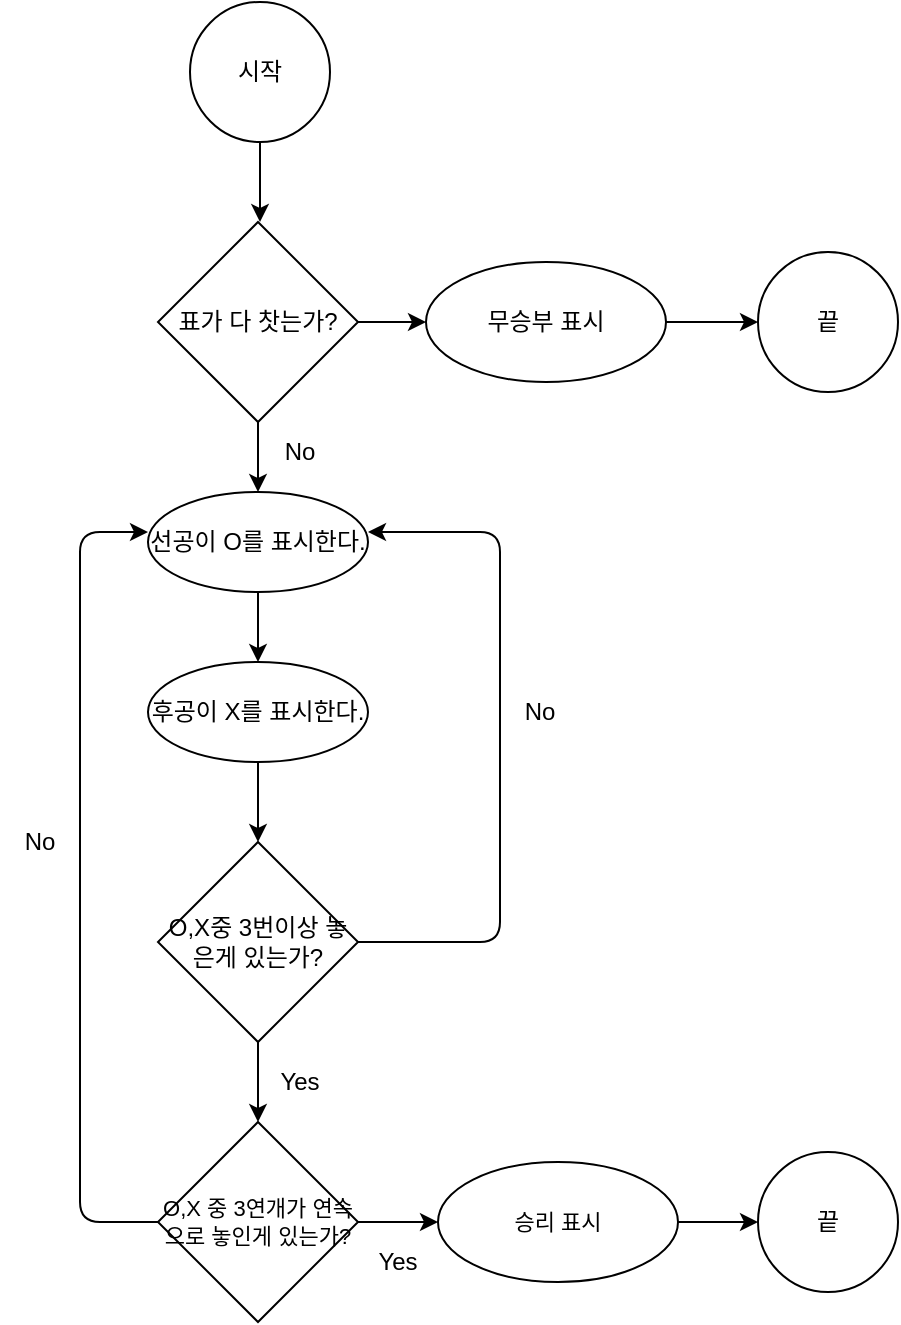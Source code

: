<mxfile>
    <diagram id="aYjUh0UWEv67jNJQMN45" name="페이지-1">
        <mxGraphModel dx="749" dy="670" grid="1" gridSize="10" guides="1" tooltips="1" connect="1" arrows="1" fold="1" page="1" pageScale="1" pageWidth="827" pageHeight="1169" math="0" shadow="0">
            <root>
                <mxCell id="0"/>
                <mxCell id="1" parent="0"/>
                <mxCell id="20" value="" style="edgeStyle=none;html=1;" edge="1" parent="1" source="2">
                    <mxGeometry relative="1" as="geometry">
                        <mxPoint x="200" y="160" as="targetPoint"/>
                    </mxGeometry>
                </mxCell>
                <mxCell id="2" value="시작" style="ellipse;whiteSpace=wrap;html=1;aspect=fixed;" vertex="1" parent="1">
                    <mxGeometry x="165" y="50" width="70" height="70" as="geometry"/>
                </mxCell>
                <mxCell id="29" value="" style="edgeStyle=none;html=1;" edge="1" parent="1" target="28">
                    <mxGeometry relative="1" as="geometry">
                        <mxPoint x="199" y="340.0" as="sourcePoint"/>
                    </mxGeometry>
                </mxCell>
                <mxCell id="24" value="선공이 O를 표시한다." style="ellipse;whiteSpace=wrap;html=1;" vertex="1" parent="1">
                    <mxGeometry x="144" y="295" width="110" height="50" as="geometry"/>
                </mxCell>
                <mxCell id="31" value="" style="edgeStyle=none;html=1;" edge="1" parent="1" source="28" target="30">
                    <mxGeometry relative="1" as="geometry"/>
                </mxCell>
                <mxCell id="28" value="후공이 X를 표시한다." style="ellipse;whiteSpace=wrap;html=1;" vertex="1" parent="1">
                    <mxGeometry x="144" y="380" width="110" height="50" as="geometry"/>
                </mxCell>
                <mxCell id="39" value="" style="edgeStyle=none;html=1;fontSize=11;" edge="1" parent="1" source="30" target="38">
                    <mxGeometry relative="1" as="geometry"/>
                </mxCell>
                <mxCell id="40" style="edgeStyle=none;html=1;entryX=1;entryY=0.5;entryDx=0;entryDy=0;fontSize=11;" edge="1" parent="1" source="30">
                    <mxGeometry relative="1" as="geometry">
                        <mxPoint x="254" y="315.0" as="targetPoint"/>
                        <Array as="points">
                            <mxPoint x="320" y="520"/>
                            <mxPoint x="320" y="315"/>
                        </Array>
                    </mxGeometry>
                </mxCell>
                <mxCell id="30" value="&lt;font style=&quot;font-size: 12px&quot;&gt;O,X중 3번이상 놓은게 있는가?&lt;/font&gt;" style="rhombus;whiteSpace=wrap;html=1;" vertex="1" parent="1">
                    <mxGeometry x="149" y="470" width="100" height="100" as="geometry"/>
                </mxCell>
                <mxCell id="33" value="No" style="text;html=1;strokeColor=none;fillColor=none;align=center;verticalAlign=middle;whiteSpace=wrap;rounded=0;" vertex="1" parent="1">
                    <mxGeometry x="320" y="395" width="40" height="20" as="geometry"/>
                </mxCell>
                <mxCell id="37" value="Yes" style="text;html=1;strokeColor=none;fillColor=none;align=center;verticalAlign=middle;whiteSpace=wrap;rounded=0;" vertex="1" parent="1">
                    <mxGeometry x="200" y="580" width="40" height="20" as="geometry"/>
                </mxCell>
                <mxCell id="42" style="edgeStyle=none;html=1;entryX=0;entryY=0.5;entryDx=0;entryDy=0;fontSize=11;" edge="1" parent="1" source="38">
                    <mxGeometry relative="1" as="geometry">
                        <mxPoint x="144" y="315.0" as="targetPoint"/>
                        <Array as="points">
                            <mxPoint x="110" y="660"/>
                            <mxPoint x="110" y="315"/>
                        </Array>
                    </mxGeometry>
                </mxCell>
                <mxCell id="45" value="" style="edgeStyle=none;html=1;fontSize=11;" edge="1" parent="1" source="38" target="44">
                    <mxGeometry relative="1" as="geometry"/>
                </mxCell>
                <mxCell id="38" value="O,X 중 3연개가 연속으로 놓인게 있는가?" style="rhombus;whiteSpace=wrap;html=1;fontSize=11;" vertex="1" parent="1">
                    <mxGeometry x="149" y="610" width="100" height="100" as="geometry"/>
                </mxCell>
                <mxCell id="43" value="No" style="text;html=1;strokeColor=none;fillColor=none;align=center;verticalAlign=middle;whiteSpace=wrap;rounded=0;" vertex="1" parent="1">
                    <mxGeometry x="70" y="460" width="40" height="20" as="geometry"/>
                </mxCell>
                <mxCell id="47" value="" style="edgeStyle=none;html=1;fontSize=11;" edge="1" parent="1" source="44" target="46">
                    <mxGeometry relative="1" as="geometry"/>
                </mxCell>
                <mxCell id="44" value="승리 표시" style="ellipse;whiteSpace=wrap;html=1;fontSize=11;" vertex="1" parent="1">
                    <mxGeometry x="289" y="630" width="120" height="60" as="geometry"/>
                </mxCell>
                <mxCell id="46" value="끝" style="ellipse;whiteSpace=wrap;html=1;aspect=fixed;" vertex="1" parent="1">
                    <mxGeometry x="449" y="625" width="70" height="70" as="geometry"/>
                </mxCell>
                <mxCell id="48" value="Yes" style="text;html=1;strokeColor=none;fillColor=none;align=center;verticalAlign=middle;whiteSpace=wrap;rounded=0;" vertex="1" parent="1">
                    <mxGeometry x="249" y="670" width="40" height="20" as="geometry"/>
                </mxCell>
                <mxCell id="50" value="" style="edgeStyle=none;html=1;fontSize=11;" edge="1" parent="1" source="49" target="24">
                    <mxGeometry relative="1" as="geometry"/>
                </mxCell>
                <mxCell id="54" value="" style="edgeStyle=none;html=1;fontSize=11;" edge="1" parent="1" source="49" target="53">
                    <mxGeometry relative="1" as="geometry"/>
                </mxCell>
                <mxCell id="49" value="표가 다 찻는가?" style="rhombus;whiteSpace=wrap;html=1;" vertex="1" parent="1">
                    <mxGeometry x="149" y="160" width="100" height="100" as="geometry"/>
                </mxCell>
                <mxCell id="51" value="No" style="text;html=1;strokeColor=none;fillColor=none;align=center;verticalAlign=middle;whiteSpace=wrap;rounded=0;" vertex="1" parent="1">
                    <mxGeometry x="200" y="265" width="40" height="20" as="geometry"/>
                </mxCell>
                <mxCell id="52" value="끝" style="ellipse;whiteSpace=wrap;html=1;aspect=fixed;" vertex="1" parent="1">
                    <mxGeometry x="449" y="175" width="70" height="70" as="geometry"/>
                </mxCell>
                <mxCell id="55" value="" style="edgeStyle=none;html=1;fontSize=11;" edge="1" parent="1" source="53" target="52">
                    <mxGeometry relative="1" as="geometry"/>
                </mxCell>
                <mxCell id="53" value="무승부 표시" style="ellipse;whiteSpace=wrap;html=1;" vertex="1" parent="1">
                    <mxGeometry x="283" y="180" width="120" height="60" as="geometry"/>
                </mxCell>
            </root>
        </mxGraphModel>
    </diagram>
</mxfile>